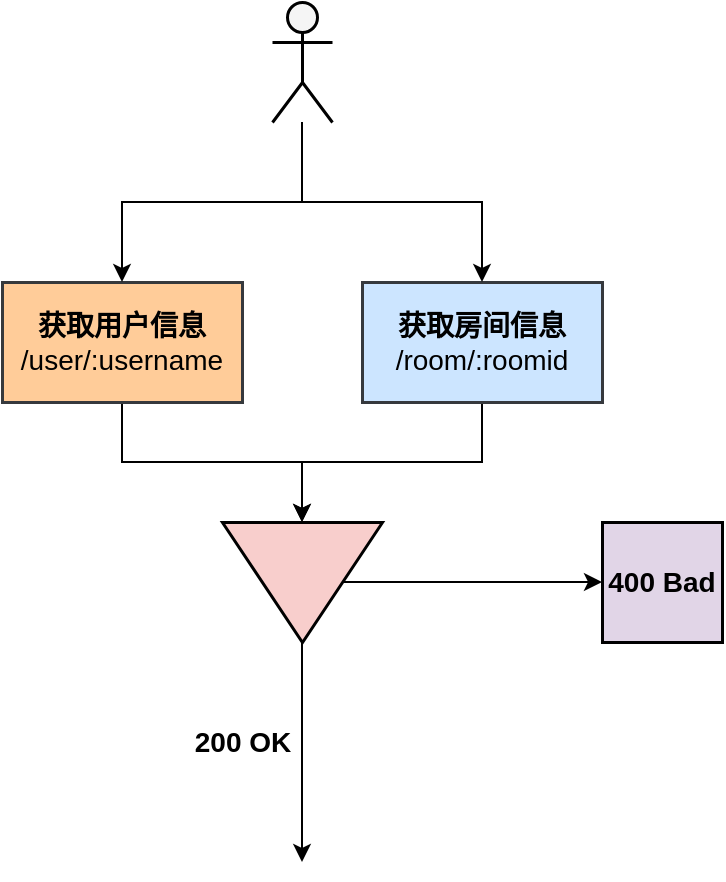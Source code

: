 <mxfile version="15.5.1" type="github" pages="2">
  <diagram id="0W6gI1zaMcV8jhzeGsng" name="接口缓存">
    <mxGraphModel dx="996" dy="616" grid="1" gridSize="10" guides="1" tooltips="1" connect="1" arrows="1" fold="1" page="1" pageScale="1" pageWidth="827" pageHeight="1169" math="0" shadow="0">
      <root>
        <mxCell id="0" />
        <mxCell id="1" parent="0" />
        <mxCell id="dD_tR-46pwAuyIkLDm4j-2" style="edgeStyle=orthogonalEdgeStyle;rounded=0;orthogonalLoop=1;jettySize=auto;html=1;entryX=0;entryY=0.5;entryDx=0;entryDy=0;fontSize=14;" edge="1" parent="1" source="5gr-5OpFDuaY5Mmk2K2i-1" target="dD_tR-46pwAuyIkLDm4j-1">
          <mxGeometry relative="1" as="geometry" />
        </mxCell>
        <mxCell id="5gr-5OpFDuaY5Mmk2K2i-1" value="&lt;font style=&quot;font-size: 14px&quot;&gt;&lt;b&gt;获取用户信息&lt;br&gt;&lt;/b&gt;/user/:username&lt;/font&gt;" style="rounded=0;whiteSpace=wrap;html=1;fillColor=#ffcc99;strokeColor=#36393d;strokeWidth=1.5;" parent="1" vertex="1">
          <mxGeometry x="170" y="180" width="120" height="60" as="geometry" />
        </mxCell>
        <mxCell id="dD_tR-46pwAuyIkLDm4j-4" style="edgeStyle=orthogonalEdgeStyle;rounded=0;orthogonalLoop=1;jettySize=auto;html=1;fontSize=14;" edge="1" parent="1" source="5gr-5OpFDuaY5Mmk2K2i-2" target="dD_tR-46pwAuyIkLDm4j-1">
          <mxGeometry relative="1" as="geometry" />
        </mxCell>
        <mxCell id="5gr-5OpFDuaY5Mmk2K2i-2" value="&lt;font style=&quot;font-size: 14px&quot;&gt;&lt;b&gt;获取房间信息&lt;br&gt;&lt;/b&gt;/room/:roomid&lt;/font&gt;" style="rounded=0;whiteSpace=wrap;html=1;fillColor=#cce5ff;strokeColor=#36393d;strokeWidth=1.5;" parent="1" vertex="1">
          <mxGeometry x="350" y="180" width="120" height="60" as="geometry" />
        </mxCell>
        <mxCell id="dD_tR-46pwAuyIkLDm4j-5" style="edgeStyle=orthogonalEdgeStyle;rounded=0;orthogonalLoop=1;jettySize=auto;html=1;fontSize=14;" edge="1" parent="1" source="dD_tR-46pwAuyIkLDm4j-1">
          <mxGeometry relative="1" as="geometry">
            <mxPoint x="320" y="470" as="targetPoint" />
          </mxGeometry>
        </mxCell>
        <mxCell id="dD_tR-46pwAuyIkLDm4j-8" value="" style="edgeStyle=orthogonalEdgeStyle;rounded=0;orthogonalLoop=1;jettySize=auto;html=1;fontSize=14;" edge="1" parent="1" source="dD_tR-46pwAuyIkLDm4j-1">
          <mxGeometry relative="1" as="geometry">
            <mxPoint x="470" y="330" as="targetPoint" />
          </mxGeometry>
        </mxCell>
        <mxCell id="dD_tR-46pwAuyIkLDm4j-1" value="" style="triangle;whiteSpace=wrap;html=1;fontSize=14;strokeWidth=1.5;rotation=90;direction=east;fillColor=#f8cecc;strokeColor=#000000;" vertex="1" parent="1">
          <mxGeometry x="290" y="290" width="60" height="80" as="geometry" />
        </mxCell>
        <mxCell id="dD_tR-46pwAuyIkLDm4j-6" value="&lt;b&gt;200 OK&lt;/b&gt;" style="text;html=1;align=center;verticalAlign=middle;resizable=0;points=[];autosize=1;strokeColor=none;fillColor=none;fontSize=14;" vertex="1" parent="1">
          <mxGeometry x="260" y="400" width="60" height="20" as="geometry" />
        </mxCell>
        <mxCell id="dD_tR-46pwAuyIkLDm4j-14" value="" style="edgeStyle=orthogonalEdgeStyle;rounded=0;orthogonalLoop=1;jettySize=auto;html=1;fontSize=14;" edge="1" parent="1" source="dD_tR-46pwAuyIkLDm4j-9" target="5gr-5OpFDuaY5Mmk2K2i-2">
          <mxGeometry relative="1" as="geometry">
            <Array as="points">
              <mxPoint x="320" y="140" />
              <mxPoint x="410" y="140" />
            </Array>
          </mxGeometry>
        </mxCell>
        <mxCell id="dD_tR-46pwAuyIkLDm4j-15" style="edgeStyle=orthogonalEdgeStyle;rounded=0;orthogonalLoop=1;jettySize=auto;html=1;fontSize=14;" edge="1" parent="1" target="5gr-5OpFDuaY5Mmk2K2i-1">
          <mxGeometry relative="1" as="geometry">
            <mxPoint x="320" y="140" as="sourcePoint" />
            <Array as="points">
              <mxPoint x="345" y="140" />
              <mxPoint x="230" y="140" />
            </Array>
          </mxGeometry>
        </mxCell>
        <mxCell id="dD_tR-46pwAuyIkLDm4j-9" value="" style="shape=umlActor;verticalLabelPosition=bottom;verticalAlign=top;html=1;outlineConnect=0;fontSize=14;strokeColor=#000000;strokeWidth=1.5;fillColor=#f5f5f5;fontColor=#333333;" vertex="1" parent="1">
          <mxGeometry x="305" y="40" width="30" height="60" as="geometry" />
        </mxCell>
        <mxCell id="dD_tR-46pwAuyIkLDm4j-11" value="&lt;b&gt;400 Bad&lt;/b&gt;" style="rounded=0;whiteSpace=wrap;html=1;fontSize=14;strokeColor=#000000;strokeWidth=1.5;fillColor=#e1d5e7;" vertex="1" parent="1">
          <mxGeometry x="470" y="300" width="60" height="60" as="geometry" />
        </mxCell>
      </root>
    </mxGraphModel>
  </diagram>
  <diagram id="vmPsxBj0xCPC5VYe85Tg" name="第 2 页">
    <mxGraphModel dx="996" dy="560" grid="1" gridSize="10" guides="1" tooltips="1" connect="1" arrows="1" fold="1" page="1" pageScale="1" pageWidth="827" pageHeight="1169" math="0" shadow="0">
      <root>
        <mxCell id="8U4NKw8p4K-XyUzGiKuV-0" />
        <mxCell id="8U4NKw8p4K-XyUzGiKuV-1" parent="8U4NKw8p4K-XyUzGiKuV-0" />
        <mxCell id="x0GtBjx5OFiCFeuw_1gk-21" style="edgeStyle=orthogonalEdgeStyle;rounded=0;orthogonalLoop=1;jettySize=auto;html=1;entryX=0;entryY=0.5;entryDx=0;entryDy=0;fontSize=14;" edge="1" parent="8U4NKw8p4K-XyUzGiKuV-1" source="x0GtBjx5OFiCFeuw_1gk-1" target="x0GtBjx5OFiCFeuw_1gk-6">
          <mxGeometry relative="1" as="geometry">
            <Array as="points">
              <mxPoint x="230" y="280" />
              <mxPoint x="414" y="280" />
            </Array>
          </mxGeometry>
        </mxCell>
        <mxCell id="x0GtBjx5OFiCFeuw_1gk-1" value="&lt;font style=&quot;font-size: 14px&quot;&gt;&lt;b&gt;用户&lt;/b&gt;&lt;br&gt;&lt;/font&gt;" style="rounded=0;whiteSpace=wrap;html=1;fillColor=#ffcc99;strokeColor=#36393d;strokeWidth=1.5;" vertex="1" parent="8U4NKw8p4K-XyUzGiKuV-1">
          <mxGeometry x="170" y="180" width="120" height="60" as="geometry" />
        </mxCell>
        <mxCell id="x0GtBjx5OFiCFeuw_1gk-19" style="edgeStyle=orthogonalEdgeStyle;rounded=0;orthogonalLoop=1;jettySize=auto;html=1;entryX=0;entryY=0.5;entryDx=0;entryDy=0;fontSize=14;" edge="1" parent="8U4NKw8p4K-XyUzGiKuV-1" source="x0GtBjx5OFiCFeuw_1gk-3" target="x0GtBjx5OFiCFeuw_1gk-6">
          <mxGeometry relative="1" as="geometry" />
        </mxCell>
        <mxCell id="x0GtBjx5OFiCFeuw_1gk-3" value="&lt;font style=&quot;font-size: 14px&quot;&gt;&lt;b&gt;房间信息&lt;/b&gt;&lt;br&gt;&lt;/font&gt;" style="rounded=0;whiteSpace=wrap;html=1;fillColor=#cce5ff;strokeColor=#36393d;strokeWidth=1.5;" vertex="1" parent="8U4NKw8p4K-XyUzGiKuV-1">
          <mxGeometry x="354" y="180" width="120" height="60" as="geometry" />
        </mxCell>
        <mxCell id="x0GtBjx5OFiCFeuw_1gk-22" style="edgeStyle=orthogonalEdgeStyle;rounded=0;orthogonalLoop=1;jettySize=auto;html=1;fontSize=14;" edge="1" parent="8U4NKw8p4K-XyUzGiKuV-1" source="x0GtBjx5OFiCFeuw_1gk-6">
          <mxGeometry relative="1" as="geometry">
            <mxPoint x="550" y="370" as="targetPoint" />
          </mxGeometry>
        </mxCell>
        <mxCell id="x0GtBjx5OFiCFeuw_1gk-23" style="edgeStyle=orthogonalEdgeStyle;rounded=0;orthogonalLoop=1;jettySize=auto;html=1;exitX=0.5;exitY=1;exitDx=0;exitDy=0;entryX=1;entryY=0.5;entryDx=0;entryDy=0;fontSize=14;" edge="1" parent="8U4NKw8p4K-XyUzGiKuV-1" source="x0GtBjx5OFiCFeuw_1gk-6" target="x0GtBjx5OFiCFeuw_1gk-18">
          <mxGeometry relative="1" as="geometry" />
        </mxCell>
        <mxCell id="x0GtBjx5OFiCFeuw_1gk-24" style="edgeStyle=orthogonalEdgeStyle;rounded=0;orthogonalLoop=1;jettySize=auto;html=1;fontSize=14;" edge="1" parent="8U4NKw8p4K-XyUzGiKuV-1" source="x0GtBjx5OFiCFeuw_1gk-6">
          <mxGeometry relative="1" as="geometry">
            <mxPoint x="414" y="530" as="targetPoint" />
          </mxGeometry>
        </mxCell>
        <mxCell id="x0GtBjx5OFiCFeuw_1gk-6" value="" style="triangle;whiteSpace=wrap;html=1;fontSize=14;strokeWidth=1.5;rotation=90;direction=east;fillColor=#f8cecc;strokeColor=#000000;" vertex="1" parent="8U4NKw8p4K-XyUzGiKuV-1">
          <mxGeometry x="384" y="330" width="60" height="80" as="geometry" />
        </mxCell>
        <mxCell id="x0GtBjx5OFiCFeuw_1gk-7" value="&lt;b&gt;200 OK&lt;/b&gt;" style="text;html=1;align=center;verticalAlign=middle;resizable=0;points=[];autosize=1;strokeColor=none;fillColor=none;fontSize=14;" vertex="1" parent="8U4NKw8p4K-XyUzGiKuV-1">
          <mxGeometry x="354" y="450" width="60" height="20" as="geometry" />
        </mxCell>
        <mxCell id="x0GtBjx5OFiCFeuw_1gk-15" style="edgeStyle=orthogonalEdgeStyle;rounded=0;orthogonalLoop=1;jettySize=auto;html=1;fontSize=14;" edge="1" parent="8U4NKw8p4K-XyUzGiKuV-1" source="x0GtBjx5OFiCFeuw_1gk-10" target="x0GtBjx5OFiCFeuw_1gk-1">
          <mxGeometry relative="1" as="geometry">
            <Array as="points">
              <mxPoint x="414" y="110" />
              <mxPoint x="230" y="110" />
            </Array>
          </mxGeometry>
        </mxCell>
        <mxCell id="x0GtBjx5OFiCFeuw_1gk-16" style="edgeStyle=orthogonalEdgeStyle;rounded=0;orthogonalLoop=1;jettySize=auto;html=1;entryX=0.5;entryY=0;entryDx=0;entryDy=0;fontSize=14;" edge="1" parent="8U4NKw8p4K-XyUzGiKuV-1" source="x0GtBjx5OFiCFeuw_1gk-10" target="x0GtBjx5OFiCFeuw_1gk-3">
          <mxGeometry relative="1" as="geometry" />
        </mxCell>
        <mxCell id="x0GtBjx5OFiCFeuw_1gk-17" style="edgeStyle=orthogonalEdgeStyle;rounded=0;orthogonalLoop=1;jettySize=auto;html=1;entryX=0.5;entryY=0;entryDx=0;entryDy=0;fontSize=14;" edge="1" parent="8U4NKw8p4K-XyUzGiKuV-1" source="x0GtBjx5OFiCFeuw_1gk-10" target="x0GtBjx5OFiCFeuw_1gk-12">
          <mxGeometry relative="1" as="geometry">
            <Array as="points">
              <mxPoint x="414" y="110" />
              <mxPoint x="590" y="110" />
              <mxPoint x="590" y="180" />
            </Array>
          </mxGeometry>
        </mxCell>
        <mxCell id="x0GtBjx5OFiCFeuw_1gk-10" value="" style="shape=umlActor;verticalLabelPosition=bottom;verticalAlign=top;html=1;outlineConnect=0;fontSize=14;strokeColor=#000000;strokeWidth=1.5;fillColor=#f5f5f5;fontColor=#333333;" vertex="1" parent="8U4NKw8p4K-XyUzGiKuV-1">
          <mxGeometry x="399" y="30" width="30" height="60" as="geometry" />
        </mxCell>
        <mxCell id="x0GtBjx5OFiCFeuw_1gk-11" value="&lt;b&gt;400 Bad&lt;/b&gt;" style="rounded=0;whiteSpace=wrap;html=1;fontSize=14;strokeColor=#000000;strokeWidth=1.5;fillColor=#e1d5e7;" vertex="1" parent="8U4NKw8p4K-XyUzGiKuV-1">
          <mxGeometry x="550" y="340" width="60" height="60" as="geometry" />
        </mxCell>
        <mxCell id="x0GtBjx5OFiCFeuw_1gk-20" style="edgeStyle=orthogonalEdgeStyle;rounded=0;orthogonalLoop=1;jettySize=auto;html=1;entryX=0;entryY=0.5;entryDx=0;entryDy=0;fontSize=14;" edge="1" parent="8U4NKw8p4K-XyUzGiKuV-1" source="x0GtBjx5OFiCFeuw_1gk-12" target="x0GtBjx5OFiCFeuw_1gk-6">
          <mxGeometry relative="1" as="geometry">
            <Array as="points">
              <mxPoint x="590" y="280" />
              <mxPoint x="414" y="280" />
            </Array>
          </mxGeometry>
        </mxCell>
        <mxCell id="x0GtBjx5OFiCFeuw_1gk-12" value="&lt;font style=&quot;font-size: 14px&quot;&gt;&lt;b&gt;信息&lt;/b&gt;&lt;br&gt;&lt;/font&gt;" style="rounded=0;whiteSpace=wrap;html=1;fillColor=#cce5ff;strokeColor=#36393d;strokeWidth=1.5;" vertex="1" parent="8U4NKw8p4K-XyUzGiKuV-1">
          <mxGeometry x="530" y="180" width="120" height="60" as="geometry" />
        </mxCell>
        <mxCell id="x0GtBjx5OFiCFeuw_1gk-18" value="&lt;b&gt;400 Bad&lt;/b&gt;" style="rounded=0;whiteSpace=wrap;html=1;fontSize=14;strokeColor=#000000;strokeWidth=1.5;fillColor=#e1d5e7;" vertex="1" parent="8U4NKw8p4K-XyUzGiKuV-1">
          <mxGeometry x="190" y="340" width="60" height="60" as="geometry" />
        </mxCell>
      </root>
    </mxGraphModel>
  </diagram>
</mxfile>
